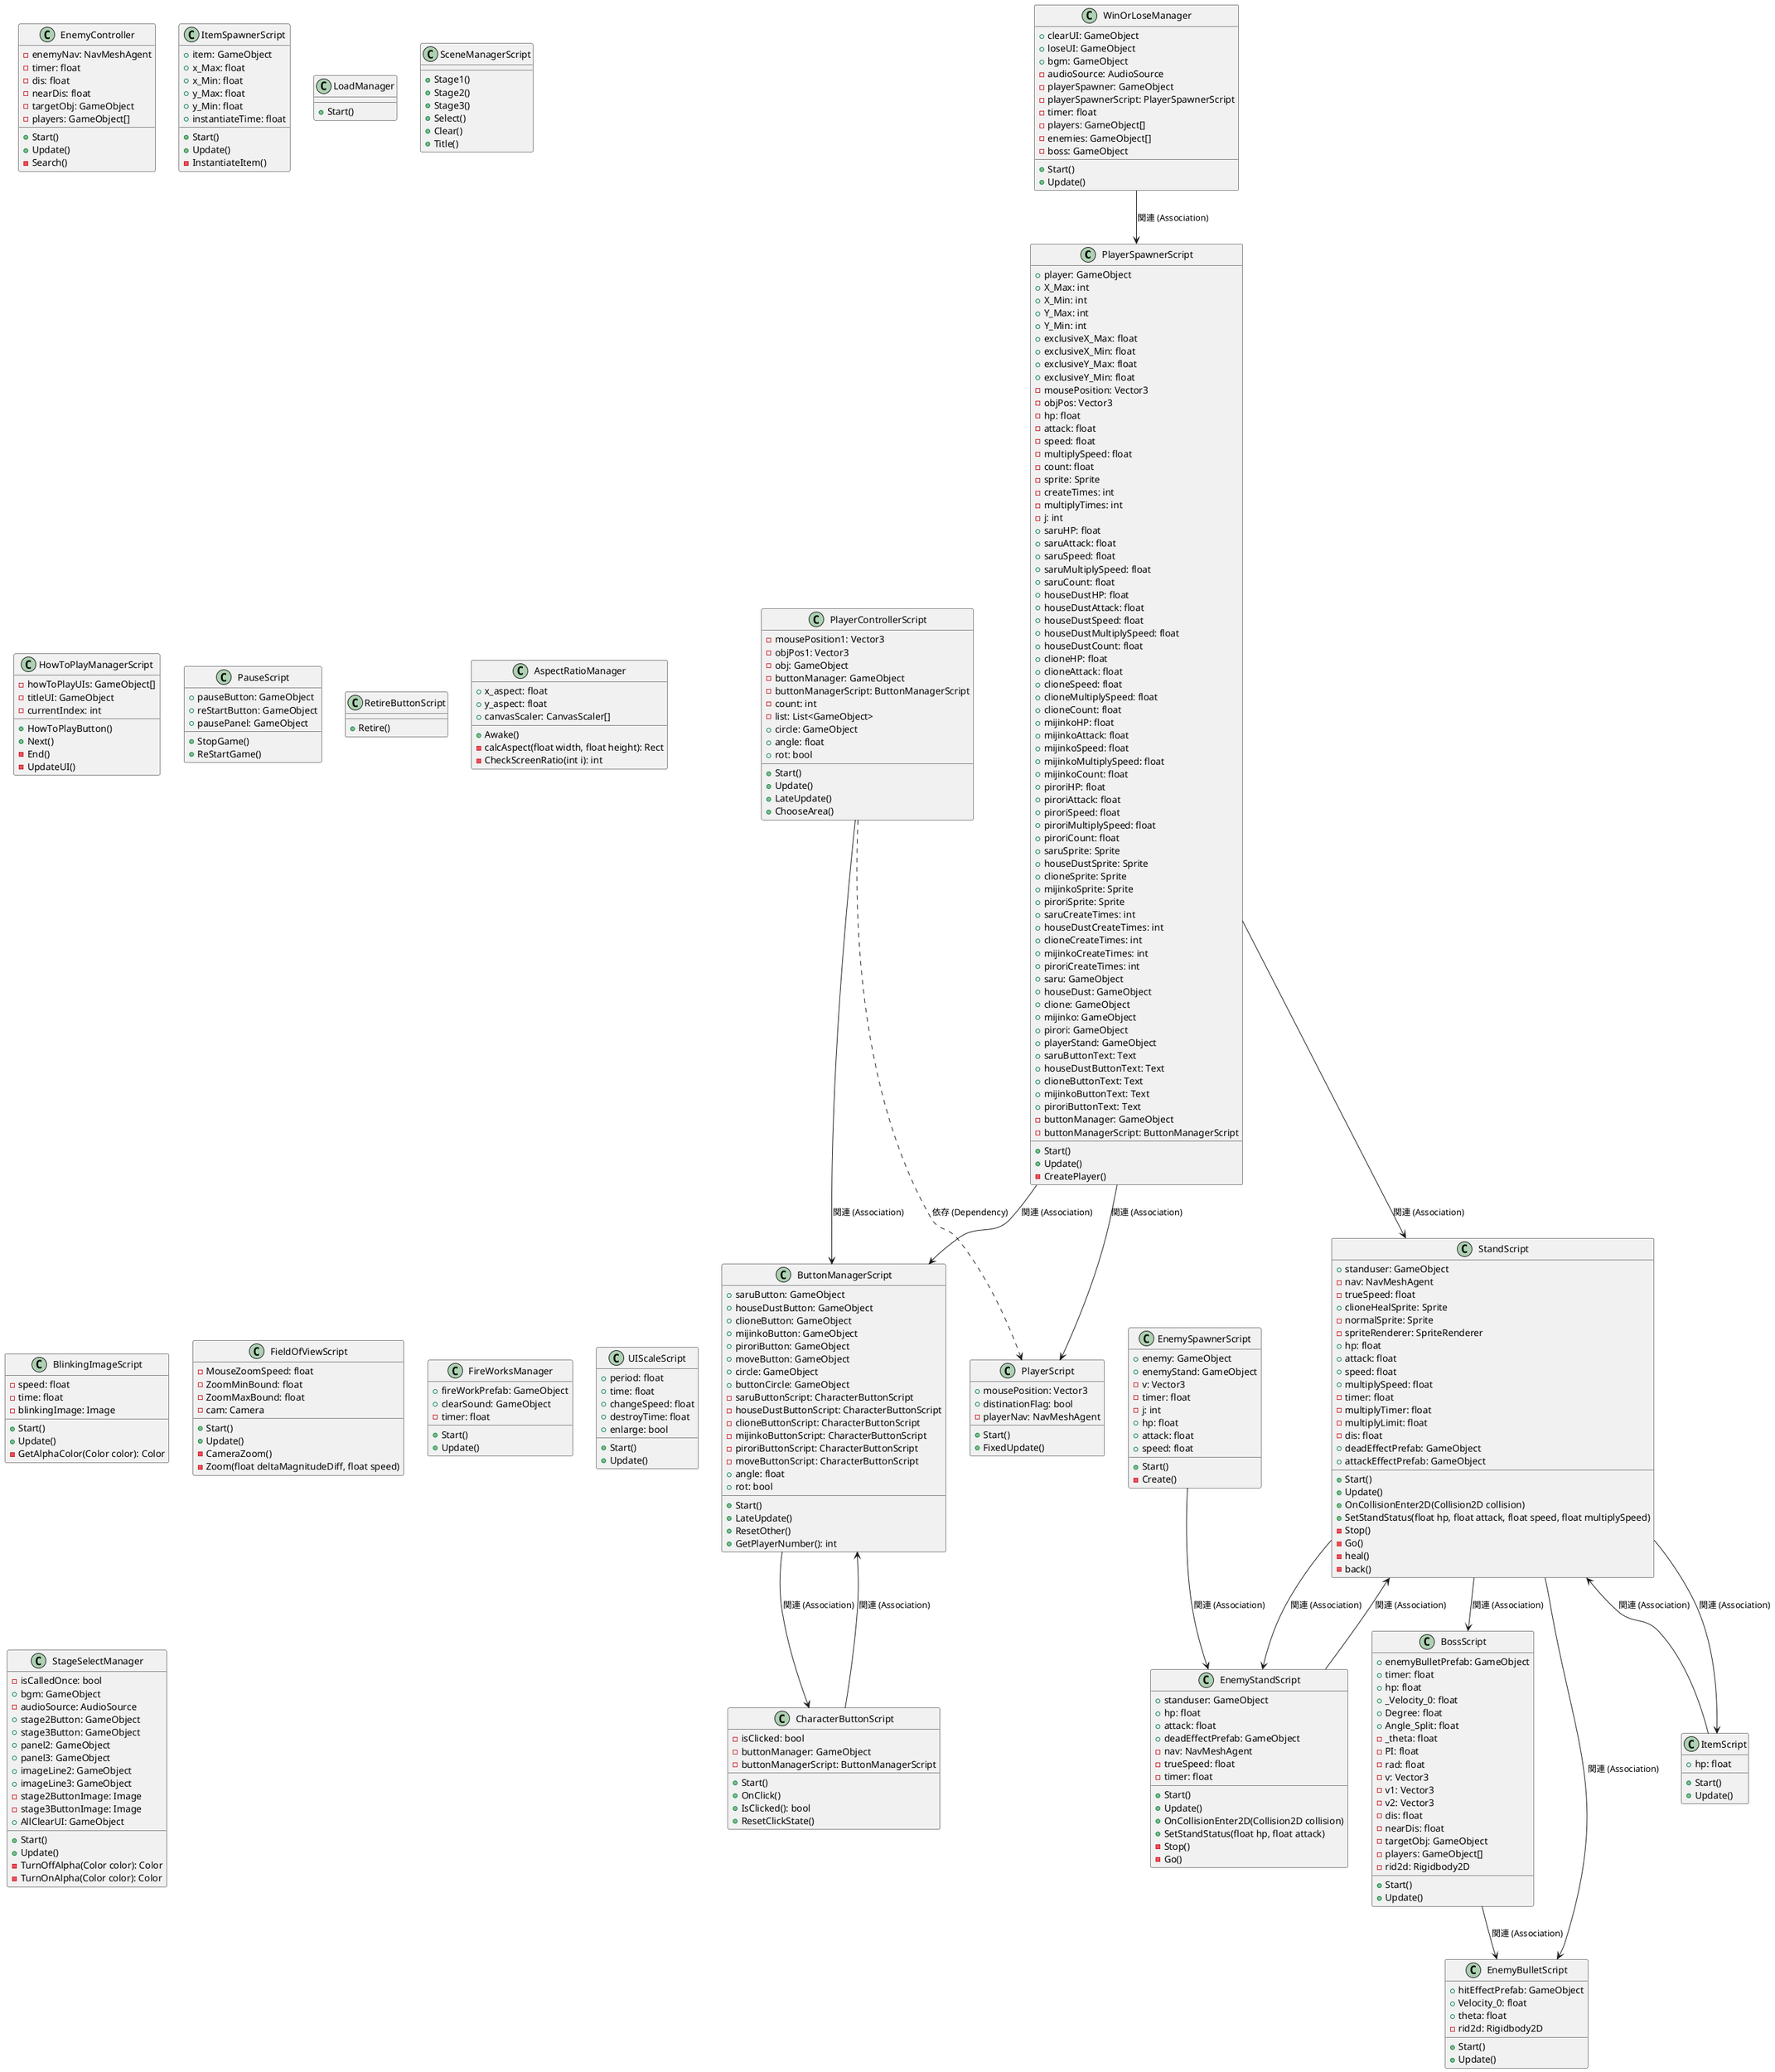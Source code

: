 ﻿@startuml Bacterians

class PlayerSpawnerScript {
    + player: GameObject
    + X_Max: int
    + X_Min: int
    + Y_Max: int
    + Y_Min: int
    + exclusiveX_Max: float
    + exclusiveX_Min: float
    + exclusiveY_Max: float
    + exclusiveY_Min: float
    - mousePosition: Vector3
    - objPos: Vector3
    - hp: float
    - attack: float
    - speed: float
    - multiplySpeed: float
    - count: float
    - sprite: Sprite
    - createTimes: int
    - multiplyTimes: int
    - j: int
    + saruHP: float
    + saruAttack: float
    + saruSpeed: float
    + saruMultiplySpeed: float
    + saruCount: float
    + houseDustHP: float
    + houseDustAttack: float
    + houseDustSpeed: float
    + houseDustMultiplySpeed: float
    + houseDustCount: float
    + clioneHP: float
    + clioneAttack: float
    + clioneSpeed: float
    + clioneMultiplySpeed: float
    + clioneCount: float
    + mijinkoHP: float
    + mijinkoAttack: float
    + mijinkoSpeed: float
    + mijinkoMultiplySpeed: float
    + mijinkoCount: float
    + piroriHP: float
    + piroriAttack: float
    + piroriSpeed: float
    + piroriMultiplySpeed: float
    + piroriCount: float
    + saruSprite: Sprite
    + houseDustSprite: Sprite
    + clioneSprite: Sprite
    + mijinkoSprite: Sprite
    + piroriSprite: Sprite
    + saruCreateTimes: int
    + houseDustCreateTimes: int
    + clioneCreateTimes: int
    + mijinkoCreateTimes: int
    + piroriCreateTimes: int
    + saru: GameObject
    + houseDust: GameObject
    + clione: GameObject
    + mijinko: GameObject
    + pirori: GameObject
    + playerStand: GameObject
    + saruButtonText: Text
    + houseDustButtonText: Text
    + clioneButtonText: Text
    + mijinkoButtonText: Text
    + piroriButtonText: Text
    - buttonManager: GameObject
    - buttonManagerScript: ButtonManagerScript
    + Start()
    + Update()
    - CreatePlayer()
}

class EnemySpawnerScript {
    + enemy: GameObject
    + enemyStand: GameObject
    - v: Vector3
    - timer: float
    - j: int
    + hp: float
    + attack: float
    + speed: float
    + Start()
    - Create()
}

class ButtonManagerScript{
    + saruButton: GameObject
    + houseDustButton: GameObject
    + clioneButton: GameObject
    + mijinkoButton: GameObject
    + piroriButton: GameObject
    + moveButton: GameObject
    + circle: GameObject
    + buttonCircle: GameObject
    - saruButtonScript: CharacterButtonScript
    - houseDustButtonScript: CharacterButtonScript
    - clioneButtonScript: CharacterButtonScript
    - mijinkoButtonScript: CharacterButtonScript
    - piroriButtonScript: CharacterButtonScript
    - moveButtonScript: CharacterButtonScript
    + angle: float
    + rot: bool
    + Start()
    + LateUpdate()
    + ResetOther()
    + GetPlayerNumber(): int
}

class PlayerControllerScript{
    - mousePosition1: Vector3
    - objPos1: Vector3
    - obj: GameObject
    - buttonManager: GameObject
    - buttonManagerScript: ButtonManagerScript
    - count: int
    - list: List<GameObject>
    + circle: GameObject
    + angle: float
    + rot: bool
    + Start()
    + Update()
    + LateUpdate()
    + ChooseArea()
}

class PlayerScript{
    + mousePosition: Vector3
    + distinationFlag: bool
    - playerNav: NavMeshAgent
    + Start()
    + FixedUpdate()
}

class EnemyController {
    - enemyNav: NavMeshAgent
    - timer: float
    - dis: float
    - nearDis: float
    - targetObj: GameObject
    - players: GameObject[]
    + Start()
    + Update()
    - Search()
}

class StandScript {
    + standuser: GameObject
    - nav: NavMeshAgent
    - trueSpeed: float
    + clioneHealSprite: Sprite
    - normalSprite: Sprite
    - spriteRenderer: SpriteRenderer
    + hp: float
    + attack: float
    + speed: float
    + multiplySpeed: float
    - timer: float
    - multiplyTimer: float
    - multiplyLimit: float
    - dis: float
    + deadEffectPrefab: GameObject
    + attackEffectPrefab: GameObject
    + Start()
    + Update()
    + OnCollisionEnter2D(Collision2D collision)
    + SetStandStatus(float hp, float attack, float speed, float multiplySpeed)
    - Stop()
    - Go()
    - heal()
    - back()
}

class EnemyStandScript {
    + standuser: GameObject
    + hp: float
    + attack: float
    + deadEffectPrefab: GameObject
    - nav: NavMeshAgent
    - trueSpeed: float
    - timer: float
    + Start()
    + Update()
    + OnCollisionEnter2D(Collision2D collision)
    + SetStandStatus(float hp, float attack)
    - Stop()
    - Go()
}

class BossScript {
    + enemyBulletPrefab: GameObject
    + timer: float
    + hp: float
    + _Velocity_0: float
    + Degree: float
    + Angle_Split: float
    - _theta: float
    - PI: float
    - rad: float
    - v: Vector3
    - v1: Vector3
    - v2: Vector3
    - dis: float
    - nearDis: float
    - targetObj: GameObject
    - players: GameObject[]
    - rid2d: Rigidbody2D
    + Start()
    + Update()
}

class EnemyBulletScript {
    + hitEffectPrefab: GameObject
    + Velocity_0: float
    + theta: float
    - rid2d: Rigidbody2D
    + Start()
    + Update()
}


class ItemScript {
    + hp: float
    + Start()
    + Update()
}

class ItemSpawnerScript {
    + item: GameObject
    + x_Max: float
    + x_Min: float
    + y_Max: float
    + y_Min: float
    + instantiateTime: float
    + Start()
    + Update()
    - InstantiateItem()
}


class LoadManager {
    + Start()
}

class WinOrLoseManager {
    + clearUI: GameObject
    + loseUI: GameObject
    + bgm: GameObject
    - audioSource: AudioSource
    - playerSpawner: GameObject
    - playerSpawnerScript: PlayerSpawnerScript
    - timer: float
    - players: GameObject[]
    - enemies: GameObject[]
    - boss: GameObject
    + Start()
    + Update()
}


class SceneManagerScript {
    + Stage1()
    + Stage2()
    + Stage3()
    + Select()
    + Clear()
    + Title()
}


class CharacterButtonScript{
    - isClicked: bool
    - buttonManager: GameObject
    - buttonManagerScript: ButtonManagerScript
    + Start()
    + OnClick()
    + IsClicked(): bool
    + ResetClickState()
}

class HowToPlayManagerScript {
    - howToPlayUIs: GameObject[]
    - titleUI: GameObject
    - currentIndex: int
    + HowToPlayButton()
    + Next()
    - End()
    - UpdateUI()
}

class PauseScript {
    + pauseButton: GameObject
    + reStartButton: GameObject
    + pausePanel: GameObject
    + StopGame()
    + ReStartGame()
}

class RetireButtonScript {
    + Retire()
}


class AspectRatioManager {
    + x_aspect: float
    + y_aspect: float
    + canvasScaler: CanvasScaler[]
    + Awake()
    - calcAspect(float width, float height): Rect
    - CheckScreenRatio(int i): int
}

class BlinkingImageScript {
    - speed: float
    - time: float
    - blinkingImage: Image
    + Start()
    + Update()
    - GetAlphaColor(Color color): Color
}

class FieldOfViewScript {
    - MouseZoomSpeed: float
    - ZoomMinBound: float
    - ZoomMaxBound: float
    - cam: Camera
    + Start()
    + Update()
    - CameraZoom()
    - Zoom(float deltaMagnitudeDiff, float speed)
}

class FireWorksManager {
    + fireWorkPrefab: GameObject
    + clearSound: GameObject
    - timer: float
    + Start()
    + Update()
}

class UIScaleScript {
    + period: float
    + time: float
    + changeSpeed: float
    + destroyTime: float
    + enlarge: bool
    + Start()
    + Update()
}


class StageSelectManager {
    - isCalledOnce: bool
    + bgm: GameObject
    - audioSource: AudioSource
    + stage2Button: GameObject
    + stage3Button: GameObject
    + panel2: GameObject
    + panel3: GameObject
    + imageLine2: GameObject
    + imageLine3: GameObject
    - stage2ButtonImage: Image
    - stage3ButtonImage: Image
    + AllClearUI: GameObject
    + Start()
    + Update()
    - TurnOffAlpha(Color color): Color
    - TurnOnAlpha(Color color): Color
}


ButtonManagerScript --> CharacterButtonScript : 関連 (Association)

CharacterButtonScript --> ButtonManagerScript : 関連 (Association)

PlayerControllerScript --> ButtonManagerScript : 関連 (Association)
PlayerControllerScript ..> PlayerScript : 依存 (Dependency)

BossScript --> EnemyBulletScript : 関連 (Association)
EnemySpawnerScript --> EnemyStandScript : 関連 (Association)

EnemyStandScript --> StandScript : 関連 (Association)
ItemScript --> StandScript : 関連 (Association)

WinOrLoseManager --> PlayerSpawnerScript : 関連 (Association)
StandScript --> EnemyStandScript : 関連 (Association)
StandScript --> BossScript : 関連 (Association)
StandScript --> EnemyBulletScript : 関連 (Association)
StandScript --> ItemScript : 関連 (Association)

PlayerSpawnerScript --> ButtonManagerScript : 関連 (Association)
PlayerSpawnerScript --> PlayerScript : 関連 (Association)
PlayerSpawnerScript --> StandScript : 関連 (Association)

@enduml